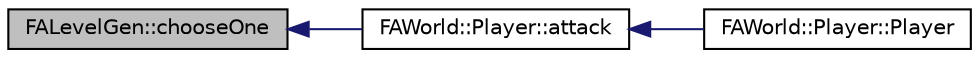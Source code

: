 digraph G
{
  edge [fontname="Helvetica",fontsize="10",labelfontname="Helvetica",labelfontsize="10"];
  node [fontname="Helvetica",fontsize="10",shape=record];
  rankdir="LR";
  Node1 [label="FALevelGen::chooseOne",height=0.2,width=0.4,color="black", fillcolor="grey75", style="filled" fontcolor="black"];
  Node1 -> Node2 [dir="back",color="midnightblue",fontsize="10",style="solid",fontname="Helvetica"];
  Node2 [label="FAWorld::Player::attack",height=0.2,width=0.4,color="black", fillcolor="white", style="filled",URL="$class_f_a_world_1_1_player.html#aa4da592bd7d2a7523212fe7ba91b4861"];
  Node2 -> Node3 [dir="back",color="midnightblue",fontsize="10",style="solid",fontname="Helvetica"];
  Node3 [label="FAWorld::Player::Player",height=0.2,width=0.4,color="black", fillcolor="white", style="filled",URL="$class_f_a_world_1_1_player.html#a1f1fe37fd8144a89a4f495a760cbd797"];
}

